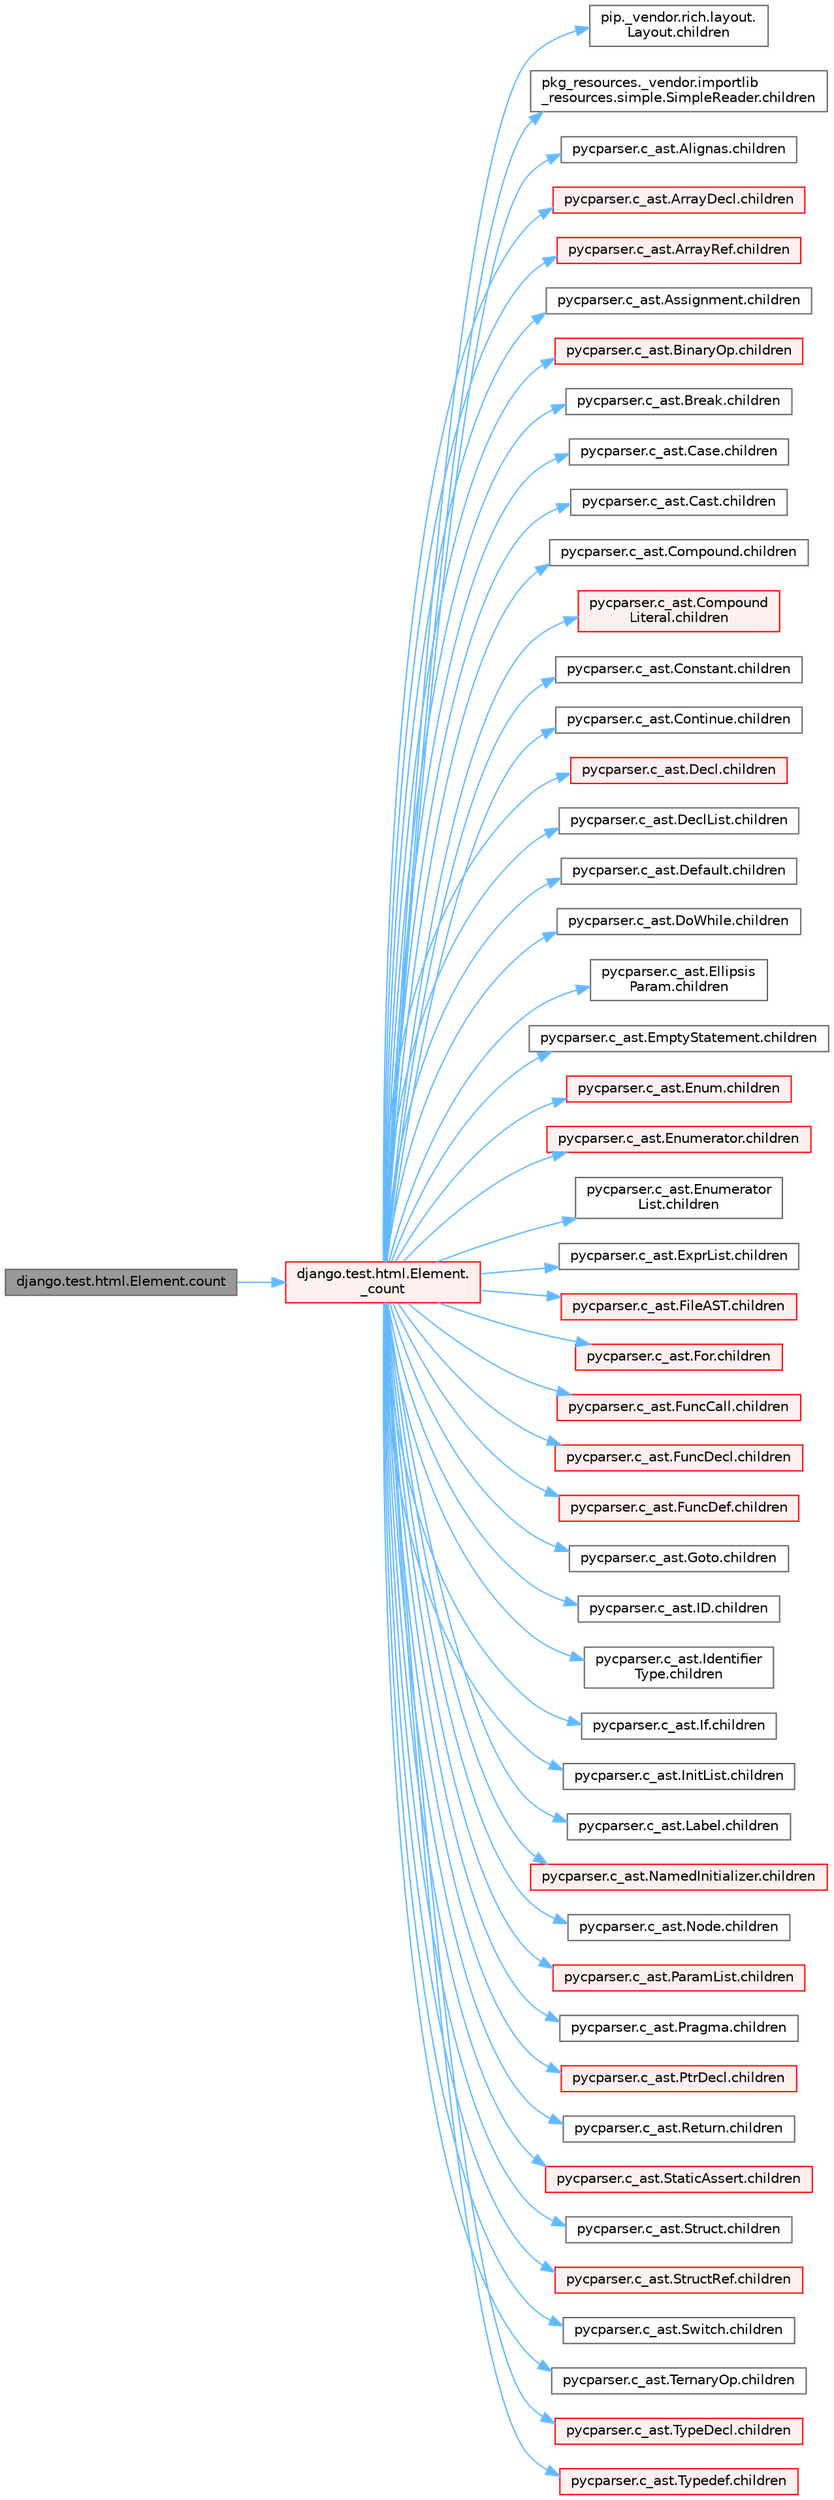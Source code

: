 digraph "django.test.html.Element.count"
{
 // LATEX_PDF_SIZE
  bgcolor="transparent";
  edge [fontname=Helvetica,fontsize=10,labelfontname=Helvetica,labelfontsize=10];
  node [fontname=Helvetica,fontsize=10,shape=box,height=0.2,width=0.4];
  rankdir="LR";
  Node1 [id="Node000001",label="django.test.html.Element.count",height=0.2,width=0.4,color="gray40", fillcolor="grey60", style="filled", fontcolor="black",tooltip=" "];
  Node1 -> Node2 [id="edge1_Node000001_Node000002",color="steelblue1",style="solid",tooltip=" "];
  Node2 [id="Node000002",label="django.test.html.Element.\l_count",height=0.2,width=0.4,color="red", fillcolor="#FFF0F0", style="filled",URL="$classdjango_1_1test_1_1html_1_1_element.html#a41931b250e40c64a492d92a08ecda738",tooltip=" "];
  Node2 -> Node3 [id="edge2_Node000002_Node000003",color="steelblue1",style="solid",tooltip=" "];
  Node3 [id="Node000003",label="pip._vendor.rich.layout.\lLayout.children",height=0.2,width=0.4,color="grey40", fillcolor="white", style="filled",URL="$classpip_1_1__vendor_1_1rich_1_1layout_1_1_layout.html#a60c722fa3c691866d7f63f31252aa0b4",tooltip=" "];
  Node2 -> Node4 [id="edge3_Node000002_Node000004",color="steelblue1",style="solid",tooltip=" "];
  Node4 [id="Node000004",label="pkg_resources._vendor.importlib\l_resources.simple.SimpleReader.children",height=0.2,width=0.4,color="grey40", fillcolor="white", style="filled",URL="$classpkg__resources_1_1__vendor_1_1importlib__resources_1_1simple_1_1_simple_reader.html#a50c83373cfef9833d0f1ff34953802eb",tooltip=" "];
  Node2 -> Node5 [id="edge4_Node000002_Node000005",color="steelblue1",style="solid",tooltip=" "];
  Node5 [id="Node000005",label="pycparser.c_ast.Alignas.children",height=0.2,width=0.4,color="grey40", fillcolor="white", style="filled",URL="$classpycparser_1_1c__ast_1_1_alignas.html#aa2e054435ca3f8fe9b118b38e195bbbe",tooltip=" "];
  Node2 -> Node6 [id="edge5_Node000002_Node000006",color="steelblue1",style="solid",tooltip=" "];
  Node6 [id="Node000006",label="pycparser.c_ast.ArrayDecl.children",height=0.2,width=0.4,color="red", fillcolor="#FFF0F0", style="filled",URL="$classpycparser_1_1c__ast_1_1_array_decl.html#a91e13314016d59050744567fc35aa17b",tooltip=" "];
  Node2 -> Node17 [id="edge6_Node000002_Node000017",color="steelblue1",style="solid",tooltip=" "];
  Node17 [id="Node000017",label="pycparser.c_ast.ArrayRef.children",height=0.2,width=0.4,color="red", fillcolor="#FFF0F0", style="filled",URL="$classpycparser_1_1c__ast_1_1_array_ref.html#a1fdda8fe4200afc499724b1a65c1cd09",tooltip=" "];
  Node2 -> Node1943 [id="edge7_Node000002_Node001943",color="steelblue1",style="solid",tooltip=" "];
  Node1943 [id="Node001943",label="pycparser.c_ast.Assignment.children",height=0.2,width=0.4,color="grey40", fillcolor="white", style="filled",URL="$classpycparser_1_1c__ast_1_1_assignment.html#a9fc5fed38534702775cf4f15ec8cbb36",tooltip=" "];
  Node2 -> Node1944 [id="edge8_Node000002_Node001944",color="steelblue1",style="solid",tooltip=" "];
  Node1944 [id="Node001944",label="pycparser.c_ast.BinaryOp.children",height=0.2,width=0.4,color="red", fillcolor="#FFF0F0", style="filled",URL="$classpycparser_1_1c__ast_1_1_binary_op.html#aaed16ff8b93549285393aa560178f658",tooltip=" "];
  Node2 -> Node1949 [id="edge9_Node000002_Node001949",color="steelblue1",style="solid",tooltip=" "];
  Node1949 [id="Node001949",label="pycparser.c_ast.Break.children",height=0.2,width=0.4,color="grey40", fillcolor="white", style="filled",URL="$classpycparser_1_1c__ast_1_1_break.html#a4d7323719d7d852aa54dcb0897ac889f",tooltip=" "];
  Node2 -> Node1950 [id="edge10_Node000002_Node001950",color="steelblue1",style="solid",tooltip=" "];
  Node1950 [id="Node001950",label="pycparser.c_ast.Case.children",height=0.2,width=0.4,color="grey40", fillcolor="white", style="filled",URL="$classpycparser_1_1c__ast_1_1_case.html#ac4c62d0170da363ac8df6e481e3ddeca",tooltip=" "];
  Node2 -> Node1951 [id="edge11_Node000002_Node001951",color="steelblue1",style="solid",tooltip=" "];
  Node1951 [id="Node001951",label="pycparser.c_ast.Cast.children",height=0.2,width=0.4,color="grey40", fillcolor="white", style="filled",URL="$classpycparser_1_1c__ast_1_1_cast.html#a76ec94447b227f7fb01334eb0eeda11a",tooltip=" "];
  Node2 -> Node1952 [id="edge12_Node000002_Node001952",color="steelblue1",style="solid",tooltip=" "];
  Node1952 [id="Node001952",label="pycparser.c_ast.Compound.children",height=0.2,width=0.4,color="grey40", fillcolor="white", style="filled",URL="$classpycparser_1_1c__ast_1_1_compound.html#ad8e8b08f842ea2876f0de92889f470f9",tooltip=" "];
  Node2 -> Node1953 [id="edge13_Node000002_Node001953",color="steelblue1",style="solid",tooltip=" "];
  Node1953 [id="Node001953",label="pycparser.c_ast.Compound\lLiteral.children",height=0.2,width=0.4,color="red", fillcolor="#FFF0F0", style="filled",URL="$classpycparser_1_1c__ast_1_1_compound_literal.html#a6ff6a9f355d70c79e2e3b602b88bfef6",tooltip=" "];
  Node2 -> Node1957 [id="edge14_Node000002_Node001957",color="steelblue1",style="solid",tooltip=" "];
  Node1957 [id="Node001957",label="pycparser.c_ast.Constant.children",height=0.2,width=0.4,color="grey40", fillcolor="white", style="filled",URL="$classpycparser_1_1c__ast_1_1_constant.html#ac11e243b0aa748bc5aa59c98a864968b",tooltip=" "];
  Node2 -> Node1958 [id="edge15_Node000002_Node001958",color="steelblue1",style="solid",tooltip=" "];
  Node1958 [id="Node001958",label="pycparser.c_ast.Continue.children",height=0.2,width=0.4,color="grey40", fillcolor="white", style="filled",URL="$classpycparser_1_1c__ast_1_1_continue.html#af4883146c55a12c840448ce61801ed7b",tooltip=" "];
  Node2 -> Node1959 [id="edge16_Node000002_Node001959",color="steelblue1",style="solid",tooltip=" "];
  Node1959 [id="Node001959",label="pycparser.c_ast.Decl.children",height=0.2,width=0.4,color="red", fillcolor="#FFF0F0", style="filled",URL="$classpycparser_1_1c__ast_1_1_decl.html#a5daf2f7d33fdaa47905df497ebeaa745",tooltip=" "];
  Node2 -> Node1960 [id="edge17_Node000002_Node001960",color="steelblue1",style="solid",tooltip=" "];
  Node1960 [id="Node001960",label="pycparser.c_ast.DeclList.children",height=0.2,width=0.4,color="grey40", fillcolor="white", style="filled",URL="$classpycparser_1_1c__ast_1_1_decl_list.html#abb53331b88791d8cecb6995473c6a9d8",tooltip=" "];
  Node2 -> Node1961 [id="edge18_Node000002_Node001961",color="steelblue1",style="solid",tooltip=" "];
  Node1961 [id="Node001961",label="pycparser.c_ast.Default.children",height=0.2,width=0.4,color="grey40", fillcolor="white", style="filled",URL="$classpycparser_1_1c__ast_1_1_default.html#a81db6b788bda09133309893a002cec3e",tooltip=" "];
  Node2 -> Node1962 [id="edge19_Node000002_Node001962",color="steelblue1",style="solid",tooltip=" "];
  Node1962 [id="Node001962",label="pycparser.c_ast.DoWhile.children",height=0.2,width=0.4,color="grey40", fillcolor="white", style="filled",URL="$classpycparser_1_1c__ast_1_1_do_while.html#ac3b2e65e840a84727342e16c605b5cee",tooltip=" "];
  Node2 -> Node1963 [id="edge20_Node000002_Node001963",color="steelblue1",style="solid",tooltip=" "];
  Node1963 [id="Node001963",label="pycparser.c_ast.Ellipsis\lParam.children",height=0.2,width=0.4,color="grey40", fillcolor="white", style="filled",URL="$classpycparser_1_1c__ast_1_1_ellipsis_param.html#a3dc6f2a51fdba94c25d85c0c88debefa",tooltip=" "];
  Node2 -> Node1964 [id="edge21_Node000002_Node001964",color="steelblue1",style="solid",tooltip=" "];
  Node1964 [id="Node001964",label="pycparser.c_ast.EmptyStatement.children",height=0.2,width=0.4,color="grey40", fillcolor="white", style="filled",URL="$classpycparser_1_1c__ast_1_1_empty_statement.html#a77a86a9f117153a8bea24688041f48bd",tooltip=" "];
  Node2 -> Node1965 [id="edge22_Node000002_Node001965",color="steelblue1",style="solid",tooltip=" "];
  Node1965 [id="Node001965",label="pycparser.c_ast.Enum.children",height=0.2,width=0.4,color="red", fillcolor="#FFF0F0", style="filled",URL="$classpycparser_1_1c__ast_1_1_enum.html#a7a63e81ed8ae813ea8db365d05a67649",tooltip=" "];
  Node2 -> Node1979 [id="edge23_Node000002_Node001979",color="steelblue1",style="solid",tooltip=" "];
  Node1979 [id="Node001979",label="pycparser.c_ast.Enumerator.children",height=0.2,width=0.4,color="red", fillcolor="#FFF0F0", style="filled",URL="$classpycparser_1_1c__ast_1_1_enumerator.html#a96ee9f70f433cf2b3daf1d163e59d3d6",tooltip=" "];
  Node2 -> Node1980 [id="edge24_Node000002_Node001980",color="steelblue1",style="solid",tooltip=" "];
  Node1980 [id="Node001980",label="pycparser.c_ast.Enumerator\lList.children",height=0.2,width=0.4,color="grey40", fillcolor="white", style="filled",URL="$classpycparser_1_1c__ast_1_1_enumerator_list.html#a7240869382ba25ca31bed5b22a82b0ac",tooltip=" "];
  Node2 -> Node1981 [id="edge25_Node000002_Node001981",color="steelblue1",style="solid",tooltip=" "];
  Node1981 [id="Node001981",label="pycparser.c_ast.ExprList.children",height=0.2,width=0.4,color="grey40", fillcolor="white", style="filled",URL="$classpycparser_1_1c__ast_1_1_expr_list.html#a0650bcca0fc0d260072d550abe7c2177",tooltip=" "];
  Node2 -> Node1982 [id="edge26_Node000002_Node001982",color="steelblue1",style="solid",tooltip=" "];
  Node1982 [id="Node001982",label="pycparser.c_ast.FileAST.children",height=0.2,width=0.4,color="red", fillcolor="#FFF0F0", style="filled",URL="$classpycparser_1_1c__ast_1_1_file_a_s_t.html#ae7a0e8537da48a746568755c19d8aedd",tooltip=" "];
  Node2 -> Node1988 [id="edge27_Node000002_Node001988",color="steelblue1",style="solid",tooltip=" "];
  Node1988 [id="Node001988",label="pycparser.c_ast.For.children",height=0.2,width=0.4,color="red", fillcolor="#FFF0F0", style="filled",URL="$classpycparser_1_1c__ast_1_1_for.html#a215c790814d9a305fc5046fec153fbe2",tooltip=" "];
  Node2 -> Node2020 [id="edge28_Node000002_Node002020",color="steelblue1",style="solid",tooltip=" "];
  Node2020 [id="Node002020",label="pycparser.c_ast.FuncCall.children",height=0.2,width=0.4,color="red", fillcolor="#FFF0F0", style="filled",URL="$classpycparser_1_1c__ast_1_1_func_call.html#a48cef72cdf69c757d3239b4238df9295",tooltip=" "];
  Node2 -> Node2021 [id="edge29_Node000002_Node002021",color="steelblue1",style="solid",tooltip=" "];
  Node2021 [id="Node002021",label="pycparser.c_ast.FuncDecl.children",height=0.2,width=0.4,color="red", fillcolor="#FFF0F0", style="filled",URL="$classpycparser_1_1c__ast_1_1_func_decl.html#a0de29afa96d07cb3b062f3752e90601e",tooltip=" "];
  Node2 -> Node2022 [id="edge30_Node000002_Node002022",color="steelblue1",style="solid",tooltip=" "];
  Node2022 [id="Node002022",label="pycparser.c_ast.FuncDef.children",height=0.2,width=0.4,color="red", fillcolor="#FFF0F0", style="filled",URL="$classpycparser_1_1c__ast_1_1_func_def.html#a1bfc96ad25c5d686f449a4bea0b93431",tooltip=" "];
  Node2 -> Node2023 [id="edge31_Node000002_Node002023",color="steelblue1",style="solid",tooltip=" "];
  Node2023 [id="Node002023",label="pycparser.c_ast.Goto.children",height=0.2,width=0.4,color="grey40", fillcolor="white", style="filled",URL="$classpycparser_1_1c__ast_1_1_goto.html#af38991199d678aa319ee69abe585cd7f",tooltip=" "];
  Node2 -> Node2024 [id="edge32_Node000002_Node002024",color="steelblue1",style="solid",tooltip=" "];
  Node2024 [id="Node002024",label="pycparser.c_ast.ID.children",height=0.2,width=0.4,color="grey40", fillcolor="white", style="filled",URL="$classpycparser_1_1c__ast_1_1_i_d.html#a2613358908bb09113557a70b88e0fc8c",tooltip=" "];
  Node2 -> Node2025 [id="edge33_Node000002_Node002025",color="steelblue1",style="solid",tooltip=" "];
  Node2025 [id="Node002025",label="pycparser.c_ast.Identifier\lType.children",height=0.2,width=0.4,color="grey40", fillcolor="white", style="filled",URL="$classpycparser_1_1c__ast_1_1_identifier_type.html#a1112861c3d7d1666d158fcca992b2754",tooltip=" "];
  Node2 -> Node2026 [id="edge34_Node000002_Node002026",color="steelblue1",style="solid",tooltip=" "];
  Node2026 [id="Node002026",label="pycparser.c_ast.If.children",height=0.2,width=0.4,color="grey40", fillcolor="white", style="filled",URL="$classpycparser_1_1c__ast_1_1_if.html#a93d8d2e0290c67445cc4f3cae924d518",tooltip=" "];
  Node2 -> Node2027 [id="edge35_Node000002_Node002027",color="steelblue1",style="solid",tooltip=" "];
  Node2027 [id="Node002027",label="pycparser.c_ast.InitList.children",height=0.2,width=0.4,color="grey40", fillcolor="white", style="filled",URL="$classpycparser_1_1c__ast_1_1_init_list.html#a307aaa69ad901d8e07a799b31c22e724",tooltip=" "];
  Node2 -> Node2028 [id="edge36_Node000002_Node002028",color="steelblue1",style="solid",tooltip=" "];
  Node2028 [id="Node002028",label="pycparser.c_ast.Label.children",height=0.2,width=0.4,color="grey40", fillcolor="white", style="filled",URL="$classpycparser_1_1c__ast_1_1_label.html#af8ac0c7eddeb814888f8820288ce593b",tooltip=" "];
  Node2 -> Node2029 [id="edge37_Node000002_Node002029",color="steelblue1",style="solid",tooltip=" "];
  Node2029 [id="Node002029",label="pycparser.c_ast.NamedInitializer.children",height=0.2,width=0.4,color="red", fillcolor="#FFF0F0", style="filled",URL="$classpycparser_1_1c__ast_1_1_named_initializer.html#a60bccd17c22009e2f3f35b748c335216",tooltip=" "];
  Node2 -> Node2030 [id="edge38_Node000002_Node002030",color="steelblue1",style="solid",tooltip=" "];
  Node2030 [id="Node002030",label="pycparser.c_ast.Node.children",height=0.2,width=0.4,color="grey40", fillcolor="white", style="filled",URL="$classpycparser_1_1c__ast_1_1_node.html#ac25dd13a2236b54511618dbb65771bdd",tooltip=" "];
  Node2 -> Node2031 [id="edge39_Node000002_Node002031",color="steelblue1",style="solid",tooltip=" "];
  Node2031 [id="Node002031",label="pycparser.c_ast.ParamList.children",height=0.2,width=0.4,color="red", fillcolor="#FFF0F0", style="filled",URL="$classpycparser_1_1c__ast_1_1_param_list.html#af9324413f0aaec7e0dc287b1100931fc",tooltip=" "];
  Node2 -> Node2032 [id="edge40_Node000002_Node002032",color="steelblue1",style="solid",tooltip=" "];
  Node2032 [id="Node002032",label="pycparser.c_ast.Pragma.children",height=0.2,width=0.4,color="grey40", fillcolor="white", style="filled",URL="$classpycparser_1_1c__ast_1_1_pragma.html#af70648810c2aaf5efd48557ac12664d0",tooltip=" "];
  Node2 -> Node2033 [id="edge41_Node000002_Node002033",color="steelblue1",style="solid",tooltip=" "];
  Node2033 [id="Node002033",label="pycparser.c_ast.PtrDecl.children",height=0.2,width=0.4,color="red", fillcolor="#FFF0F0", style="filled",URL="$classpycparser_1_1c__ast_1_1_ptr_decl.html#a07f3793ea19c91a80dff41dd86af01d8",tooltip=" "];
  Node2 -> Node2034 [id="edge42_Node000002_Node002034",color="steelblue1",style="solid",tooltip=" "];
  Node2034 [id="Node002034",label="pycparser.c_ast.Return.children",height=0.2,width=0.4,color="grey40", fillcolor="white", style="filled",URL="$classpycparser_1_1c__ast_1_1_return.html#a556faef132d3b78d10d82d0eff7e70e8",tooltip=" "];
  Node2 -> Node2035 [id="edge43_Node000002_Node002035",color="steelblue1",style="solid",tooltip=" "];
  Node2035 [id="Node002035",label="pycparser.c_ast.StaticAssert.children",height=0.2,width=0.4,color="red", fillcolor="#FFF0F0", style="filled",URL="$classpycparser_1_1c__ast_1_1_static_assert.html#aabc32ad80562da5a8ad717a6ceeed040",tooltip=" "];
  Node2 -> Node2054 [id="edge44_Node000002_Node002054",color="steelblue1",style="solid",tooltip=" "];
  Node2054 [id="Node002054",label="pycparser.c_ast.Struct.children",height=0.2,width=0.4,color="grey40", fillcolor="white", style="filled",URL="$classpycparser_1_1c__ast_1_1_struct.html#aa0baa6c20d4cfbc6f0c21f0e9069be25",tooltip=" "];
  Node2 -> Node2055 [id="edge45_Node000002_Node002055",color="steelblue1",style="solid",tooltip=" "];
  Node2055 [id="Node002055",label="pycparser.c_ast.StructRef.children",height=0.2,width=0.4,color="red", fillcolor="#FFF0F0", style="filled",URL="$classpycparser_1_1c__ast_1_1_struct_ref.html#a60c67f5b61db2f4fa43b1a7b3e749a3f",tooltip=" "];
  Node2 -> Node2056 [id="edge46_Node000002_Node002056",color="steelblue1",style="solid",tooltip=" "];
  Node2056 [id="Node002056",label="pycparser.c_ast.Switch.children",height=0.2,width=0.4,color="grey40", fillcolor="white", style="filled",URL="$classpycparser_1_1c__ast_1_1_switch.html#a1f16ab2bdb01758b98101095b8fdf440",tooltip=" "];
  Node2 -> Node2057 [id="edge47_Node000002_Node002057",color="steelblue1",style="solid",tooltip=" "];
  Node2057 [id="Node002057",label="pycparser.c_ast.TernaryOp.children",height=0.2,width=0.4,color="grey40", fillcolor="white", style="filled",URL="$classpycparser_1_1c__ast_1_1_ternary_op.html#a0fc076ae8edd5f74b263294ac5f75466",tooltip=" "];
  Node2 -> Node2058 [id="edge48_Node000002_Node002058",color="steelblue1",style="solid",tooltip=" "];
  Node2058 [id="Node002058",label="pycparser.c_ast.TypeDecl.children",height=0.2,width=0.4,color="red", fillcolor="#FFF0F0", style="filled",URL="$classpycparser_1_1c__ast_1_1_type_decl.html#a2484819d89de79cada6b8cfa00a036b7",tooltip=" "];
  Node2 -> Node2059 [id="edge49_Node000002_Node002059",color="steelblue1",style="solid",tooltip=" "];
  Node2059 [id="Node002059",label="pycparser.c_ast.Typedef.children",height=0.2,width=0.4,color="red", fillcolor="#FFF0F0", style="filled",URL="$classpycparser_1_1c__ast_1_1_typedef.html#aa9a7ab67d06407849c9b7952c34f59e8",tooltip=" "];
}
